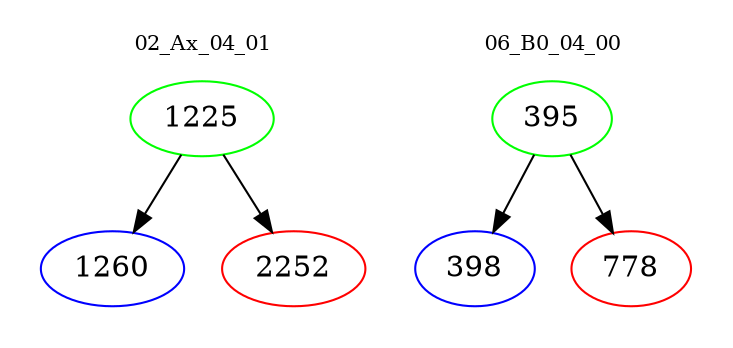 digraph{
subgraph cluster_0 {
color = white
label = "02_Ax_04_01";
fontsize=10;
T0_1225 [label="1225", color="green"]
T0_1225 -> T0_1260 [color="black"]
T0_1260 [label="1260", color="blue"]
T0_1225 -> T0_2252 [color="black"]
T0_2252 [label="2252", color="red"]
}
subgraph cluster_1 {
color = white
label = "06_B0_04_00";
fontsize=10;
T1_395 [label="395", color="green"]
T1_395 -> T1_398 [color="black"]
T1_398 [label="398", color="blue"]
T1_395 -> T1_778 [color="black"]
T1_778 [label="778", color="red"]
}
}
